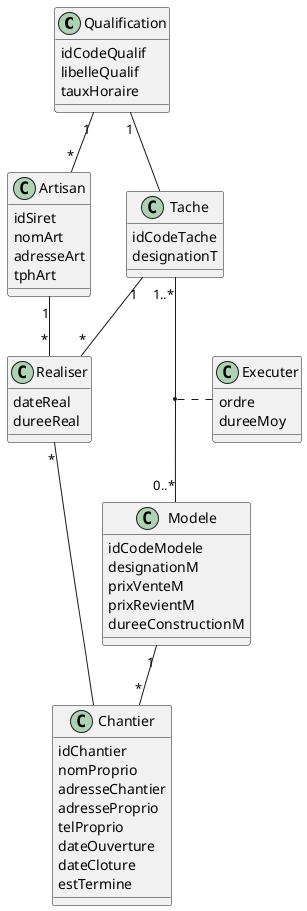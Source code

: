 @startuml

class Qualification {
    idCodeQualif
    libelleQualif
    tauxHoraire
}

class Artisan {
    idSiret
    nomArt
    adresseArt
    tphArt
}

class Tache {
    idCodeTache
    designationT
}

class Realiser {
    dateReal
    dureeReal
}

class Executer {
    ordre
    dureeMoy
}

class Modele {
    idCodeModele
    designationM
    prixVenteM
    prixRevientM
    dureeConstructionM
}

class Chantier {
    idChantier
    nomProprio
    adresseChantier
    adresseProprio
    telProprio
    dateOuverture
    dateCloture
    estTermine
}

Qualification "1" -- "*" Artisan
Qualification "1" -- Tache
Artisan "1" -- "*" Realiser
Tache "1" -- "*" Realiser
Tache "1..*" -- "0..*" Modele
Realiser "*" -- Chantier
Modele "1" -- "*" Chantier
(Tache, Modele) . Executer

@enduml
 
----
@startuml

class Qualification {
    idCodeQualif
    libelleQualif
    tauxHoraire
    getArtisans(): Artisan[]
    getTauxHoraire()
}

class Artisan {
    idSiret
    nomArt
    adresseArt
    tphArt
    getNomArt(): String
    getPayeArtisan(c: Chantier): Integer
}

class Tache {
    idCodeTache
    designationT
    getQualif(): Qualification
    getDesignationT()
}

class Realiser {
    dateReal
    dureeReal
    setDateReal(d)
    setDureeReal(d)
    getTache()
    getDuree()
}

class Executer {
    ordre
    dureeMoy
    getTache(): Tache
}

class Modele {
    idCodeModele
    designationM
    prixVenteM
    prixRevientM
    dureeConstructionM
    calculerDureeMoy()
    getArtisansQualifies(): Artisan[]
}

class Chantier {
    idChantier
    nomProprio
    adresseChantier
    adresseProprio
    telProprio
    dateOuverture
    dateCloture
    estTermine
    setDateCloture(d)
    getBilanAvancement()
    estTermine()
    getDureeChantier()
}

Qualification "1" -- "*" Artisan
Qualification "1" -- Tache
Artisan "1" -- "*" Realiser
Tache "1" -- "*" Realiser
Tache "1..*" -- "0..*" Modele
Realiser "*" -- Chantier
Modele "1" -- "*" Chantier
(Tache, Modele) . Executer

@enduml
----

==== Code Java de la méthode getPayeArtisan()

----
public class Artisan {
	
	// Attributes-------------------------------------------
	
	private Realiser[] mesReal;
	// le tableau ci-dessus contient l'ensemble des références d'objet Realiser lié à l'artisan
	
	private Qualification maQualif;
	// l'attribut ci-dessus contient la référence de l'objet Qualifications lié à l'artisan
	
	private String idSIRET;
	private String nomArt;
	private String adresseArt;
	private String tphArt;

	// Methods-------------------------------------------
	
	public Artisans () {
		// constructor
	}

	public String getNomArt () {
		return nomArt;
	}

	public Integer getPayeArtisan(Chantier c) {
		int total = 0;
		
		for (int i = 0; i < mesReal.length ; i++) {
			if (mesReal[i].getChantier() == c) {
				total += mesReal[i].getDuree();
				// si le chantier de l'objet Realiser est le même que le chantier passé
				// en paramètre alors je cumule la durée de la Réalisation dans la variable total
			}
		}
		
		return (total * maQualif.getTauxHoraire());
		// on retourne la paye de l'artisan pour ce chantier (soit le nb d'heures
		// travaillés sur ce chantier multipliés par le taux horaire liée à la qualification de l'artisan
	}
}
----

==== Diagramme de séquences détaillé de la méthode getPayeArtisan()

[plantuml, "td6DiagrammeSequences", png]  
----
@startuml

participant Main
participant Artisan
participant Realiser
participant Qualification

Main -> Artisan: getPayeArtisan(c)

loop Pour toutes les réalisations de l'artisan
    Artisan -> Realiser: getChantier()
    note right: if (mesReal[i].**getChantier()** == c)
    
    Realiser --> Artisan: le chantier
    
    opt "c" == le chantier courant
        Artisan -> Realiser: getDuree()
        note right: total += mesReal[i].**getDuree()**
        
        Realiser --> Artisan: la durée
        
        Artisan -> Artisan
        note right: **total += mesReal[i].getDuree()**
    end
    note right: **if** (mesReal[i].getChantier() == c)
end
note right: **for** (int i = 0; i < mesReal.length ; i++)
    
Artisan -> Qualification: getTauxHoraire()
note right: return (total * maQualif.**getTauxHoraire()**)

Qualification --> Artisan: le taux horaire

Artisan -> Artisan
note right: return **total * maQualif.getTauxHoraire()**

Artisan --> Main: la paye
note right: **return** total * maQualif.getTauxHoraire()

@enduml
----
